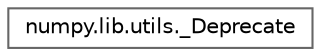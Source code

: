 digraph "Graphical Class Hierarchy"
{
 // LATEX_PDF_SIZE
  bgcolor="transparent";
  edge [fontname=Helvetica,fontsize=10,labelfontname=Helvetica,labelfontsize=10];
  node [fontname=Helvetica,fontsize=10,shape=box,height=0.2,width=0.4];
  rankdir="LR";
  Node0 [id="Node000000",label="numpy.lib.utils._Deprecate",height=0.2,width=0.4,color="grey40", fillcolor="white", style="filled",URL="$dc/df4/classnumpy_1_1lib_1_1utils_1_1__Deprecate.html",tooltip=" "];
}
